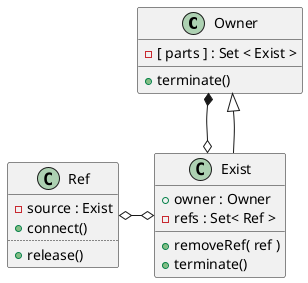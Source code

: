 @startuml

skinparam DefaultFontName "arial"

class Owner {
	- [ parts ] : Set < Exist >
	+ terminate()
}

class Exist {
	+ owner : Owner
	- refs : Set< Ref >
	+ removeRef( ref )
	+ terminate()
}

class Ref {
	- source : Exist
	+ connect()
	..
	+ release()
}

Owner *--o Exist
Owner <|-- Exist

Ref o-o Exist

@enduml
